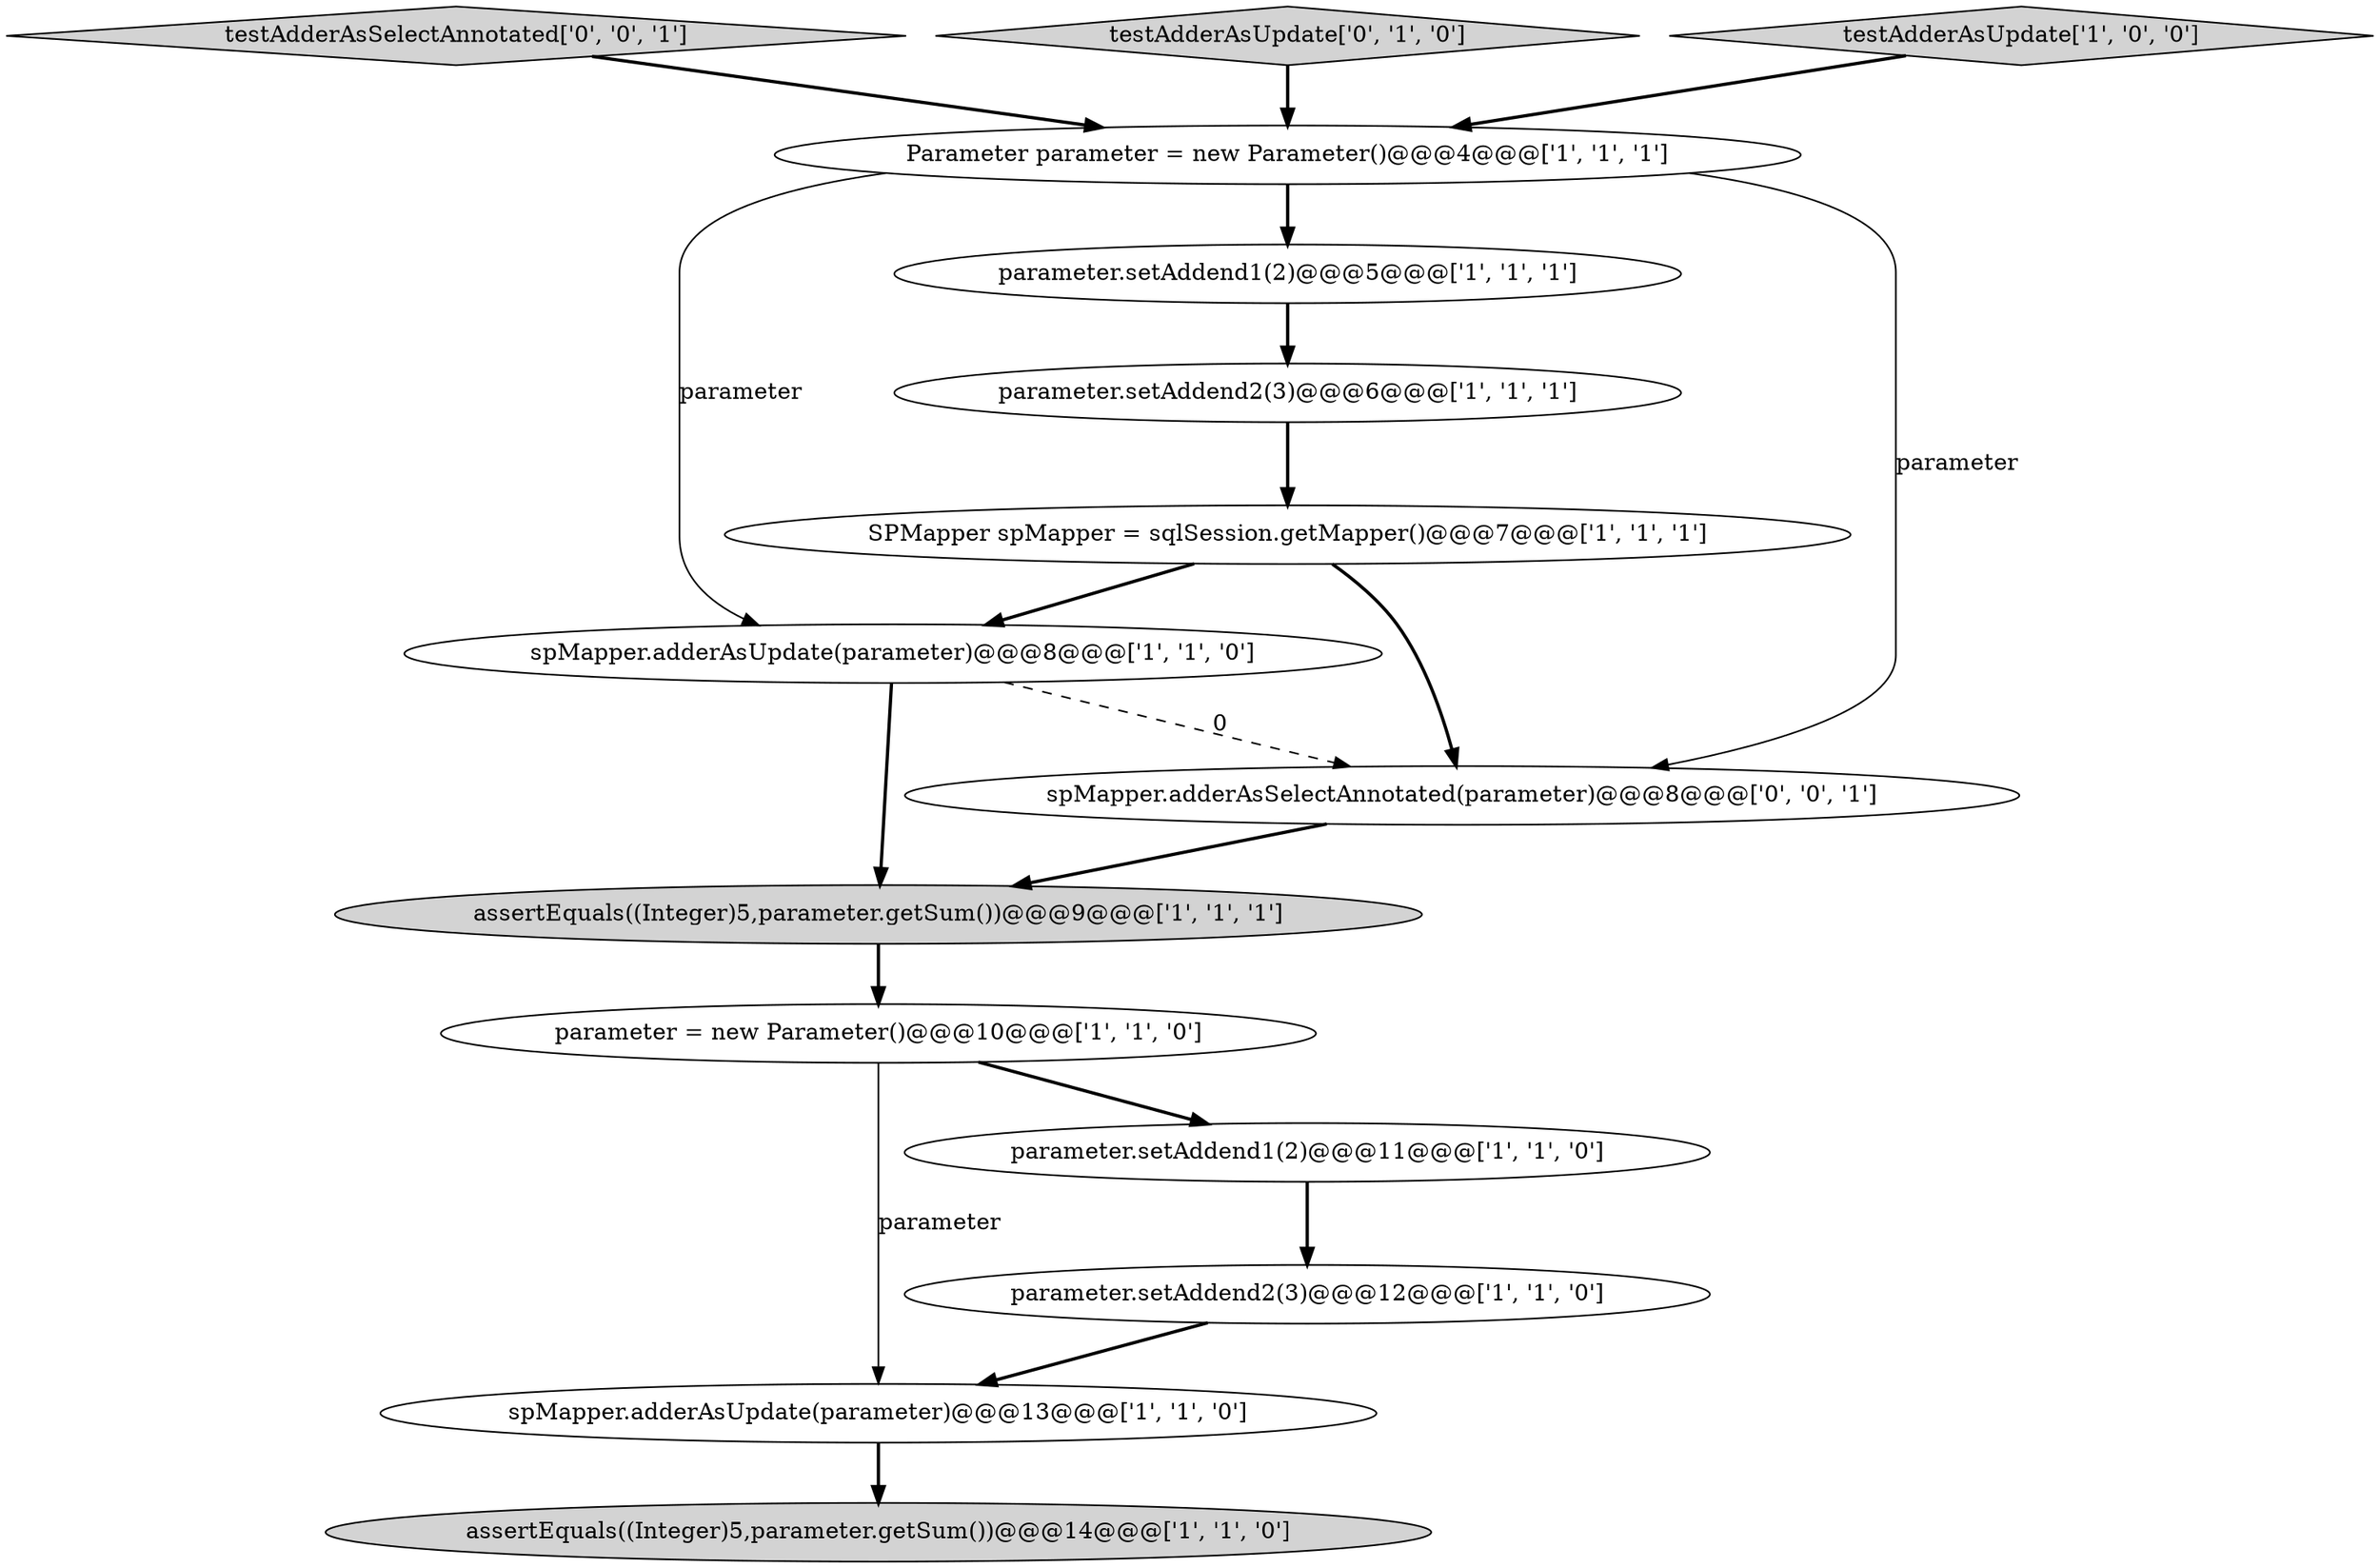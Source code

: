 digraph {
11 [style = filled, label = "spMapper.adderAsUpdate(parameter)@@@8@@@['1', '1', '0']", fillcolor = white, shape = ellipse image = "AAA0AAABBB1BBB"];
13 [style = filled, label = "testAdderAsSelectAnnotated['0', '0', '1']", fillcolor = lightgray, shape = diamond image = "AAA0AAABBB3BBB"];
9 [style = filled, label = "parameter = new Parameter()@@@10@@@['1', '1', '0']", fillcolor = white, shape = ellipse image = "AAA0AAABBB1BBB"];
5 [style = filled, label = "parameter.setAddend2(3)@@@12@@@['1', '1', '0']", fillcolor = white, shape = ellipse image = "AAA0AAABBB1BBB"];
8 [style = filled, label = "assertEquals((Integer)5,parameter.getSum())@@@9@@@['1', '1', '1']", fillcolor = lightgray, shape = ellipse image = "AAA0AAABBB1BBB"];
14 [style = filled, label = "spMapper.adderAsSelectAnnotated(parameter)@@@8@@@['0', '0', '1']", fillcolor = white, shape = ellipse image = "AAA0AAABBB3BBB"];
12 [style = filled, label = "testAdderAsUpdate['0', '1', '0']", fillcolor = lightgray, shape = diamond image = "AAA0AAABBB2BBB"];
2 [style = filled, label = "spMapper.adderAsUpdate(parameter)@@@13@@@['1', '1', '0']", fillcolor = white, shape = ellipse image = "AAA0AAABBB1BBB"];
10 [style = filled, label = "assertEquals((Integer)5,parameter.getSum())@@@14@@@['1', '1', '0']", fillcolor = lightgray, shape = ellipse image = "AAA0AAABBB1BBB"];
4 [style = filled, label = "SPMapper spMapper = sqlSession.getMapper()@@@7@@@['1', '1', '1']", fillcolor = white, shape = ellipse image = "AAA0AAABBB1BBB"];
7 [style = filled, label = "parameter.setAddend1(2)@@@5@@@['1', '1', '1']", fillcolor = white, shape = ellipse image = "AAA0AAABBB1BBB"];
0 [style = filled, label = "parameter.setAddend1(2)@@@11@@@['1', '1', '0']", fillcolor = white, shape = ellipse image = "AAA0AAABBB1BBB"];
1 [style = filled, label = "parameter.setAddend2(3)@@@6@@@['1', '1', '1']", fillcolor = white, shape = ellipse image = "AAA0AAABBB1BBB"];
6 [style = filled, label = "Parameter parameter = new Parameter()@@@4@@@['1', '1', '1']", fillcolor = white, shape = ellipse image = "AAA0AAABBB1BBB"];
3 [style = filled, label = "testAdderAsUpdate['1', '0', '0']", fillcolor = lightgray, shape = diamond image = "AAA0AAABBB1BBB"];
6->14 [style = solid, label="parameter"];
11->8 [style = bold, label=""];
3->6 [style = bold, label=""];
1->4 [style = bold, label=""];
5->2 [style = bold, label=""];
4->14 [style = bold, label=""];
14->8 [style = bold, label=""];
7->1 [style = bold, label=""];
13->6 [style = bold, label=""];
9->0 [style = bold, label=""];
6->7 [style = bold, label=""];
4->11 [style = bold, label=""];
6->11 [style = solid, label="parameter"];
2->10 [style = bold, label=""];
12->6 [style = bold, label=""];
9->2 [style = solid, label="parameter"];
11->14 [style = dashed, label="0"];
0->5 [style = bold, label=""];
8->9 [style = bold, label=""];
}
